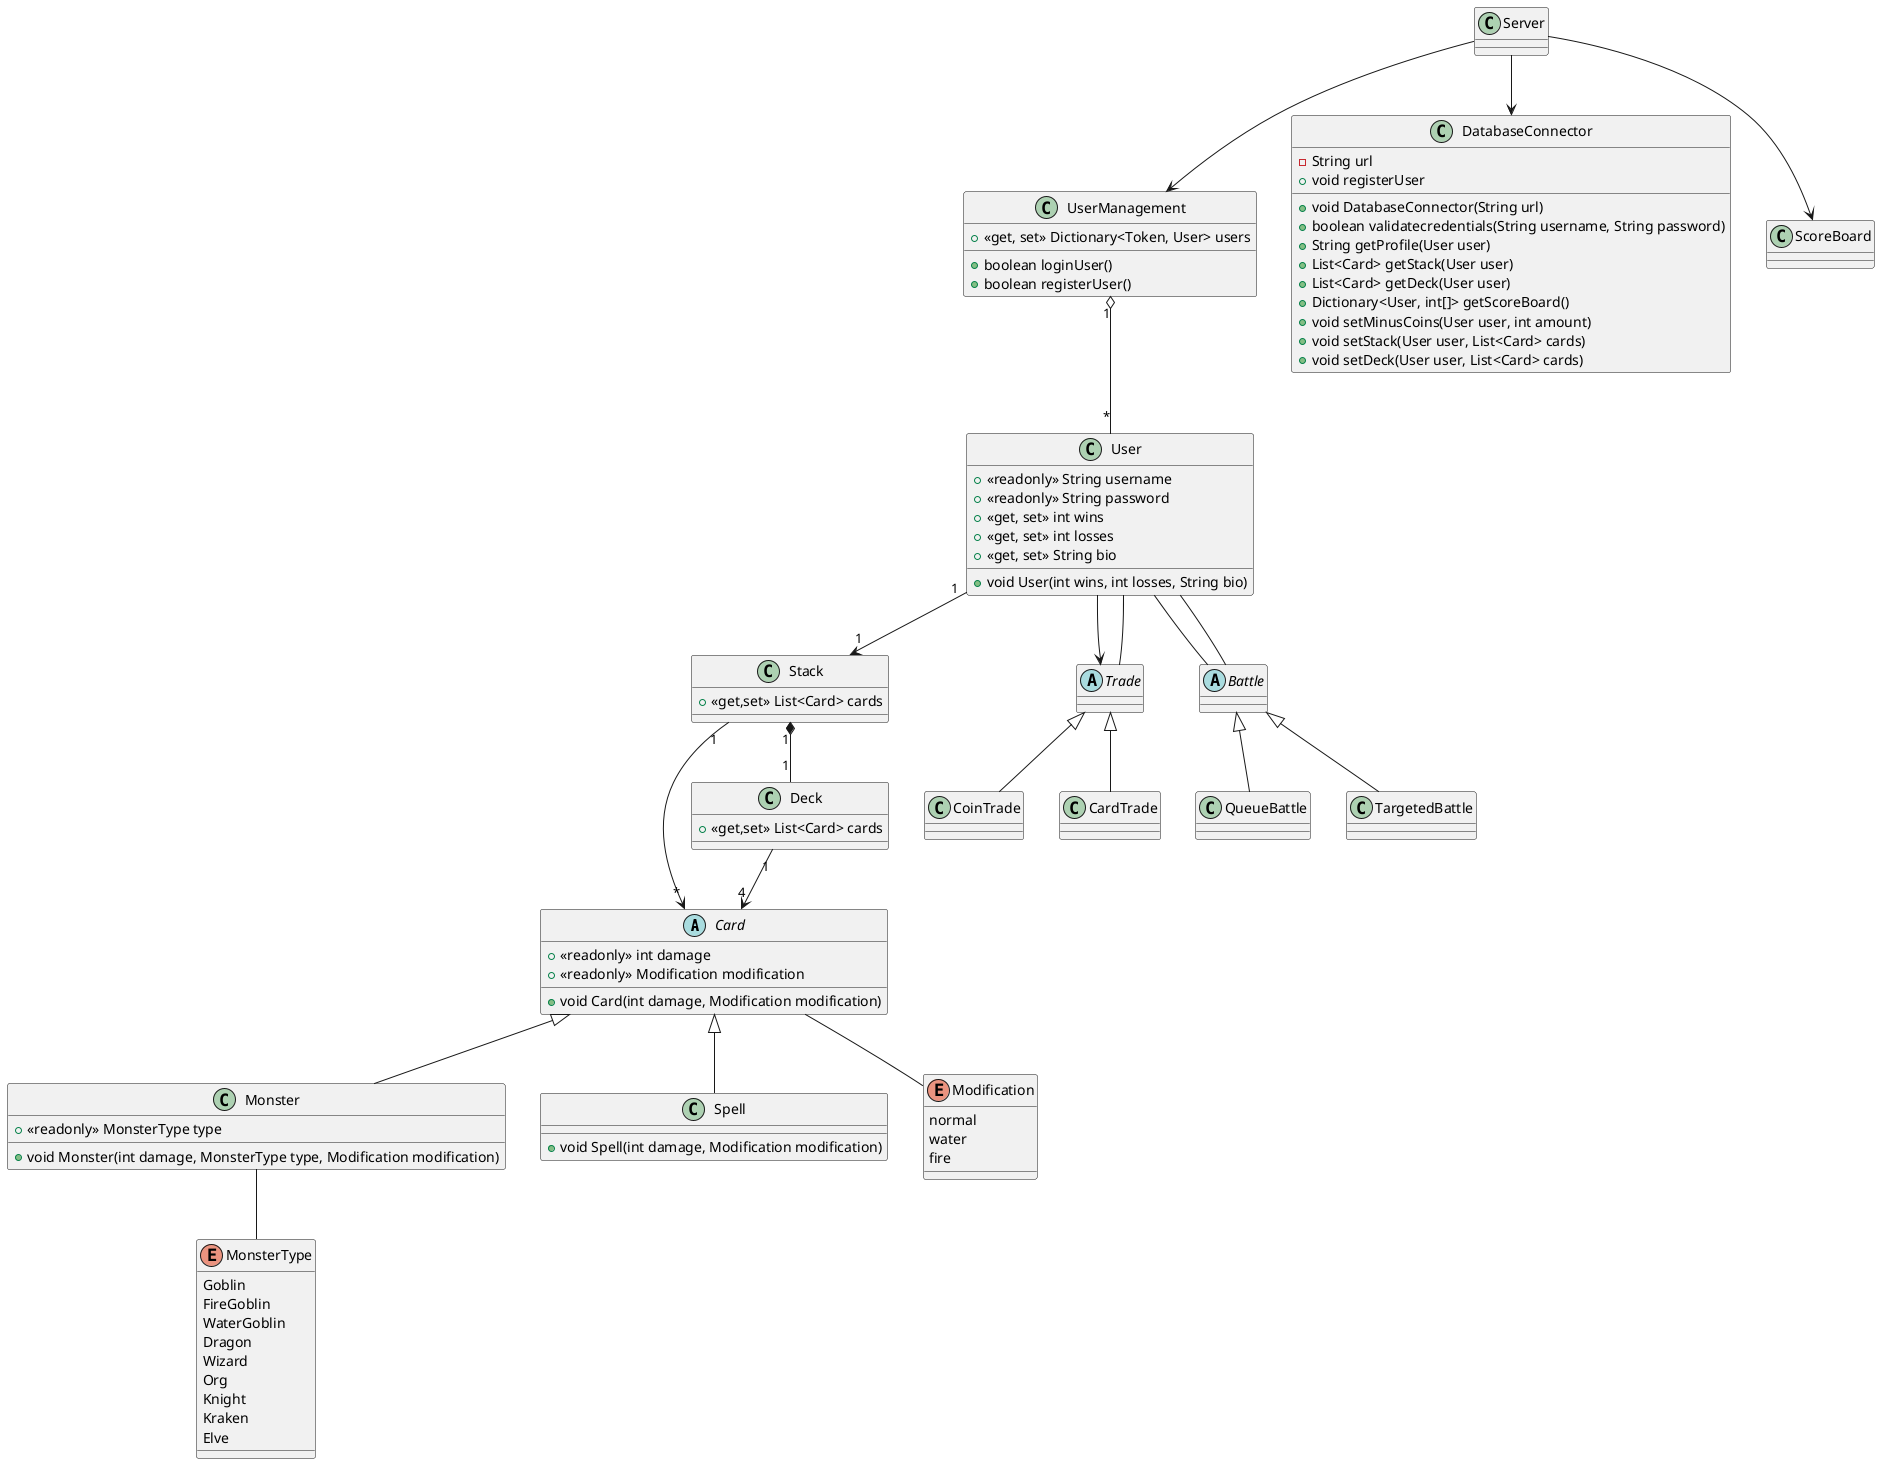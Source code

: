 @startuml MonsterTradingCardsGame

Card <|-- Monster
Card <|-- Spell

UserManagement "1" o-- "*" User

User "1" --> "1" Stack

Stack "1" *-- "1" Deck

Stack "1" --> "*" Card

Deck "1" --> "4" Card

Server --> DatabaseConnector
Server --> UserManagement
Server --> ScoreBoard

Trade <|-- CoinTrade
Trade <|-- CardTrade

Monster -- MonsterType
Card -- Modification
User --> Trade
Trade -- User

User -- Battle
Battle -- User

Battle <|-- QueueBattle
Battle <|-- TargetedBattle

class Server {
    

}

abstract class Card {
    + <<readonly>> int damage
    + <<readonly>> Modification modification
    + void Card(int damage, Modification modification)

}
class Monster {
    + <<readonly>> MonsterType type
    + void Monster(int damage, MonsterType type, Modification modification)
}

class Spell {
    + void Spell(int damage, Modification modification)
}

class UserManagement{
    + <<get, set>> Dictionary<Token, User> users
    + boolean loginUser()
    + boolean registerUser()
}

class User{
    + <<readonly>> String username
    + <<readonly>> String password
    + <<get, set>> int wins
    + <<get, set>> int losses
    + <<get, set>> String bio

    + void User(int wins, int losses, String bio)
}

class Stack{
    + <<get,set>> List<Card> cards
}

class Deck{
    + <<get,set>> List<Card> cards
}

enum Modification {
    normal
    water
    fire
}

abstract class Trade{

}

class CardTrade{}

class CoinTrade{
}




class ScoreBoard{

}

enum MonsterType{
    Goblin
    FireGoblin
    WaterGoblin
    Dragon
    Wizard
    Org
    Knight
    Kraken
    Elve
}


abstract class Battle{}

class QueueBattle{}

class TargetedBattle{}

class DatabaseConnector {
    - String url
    + void DatabaseConnector(String url)
    + boolean validatecredentials(String username, String password)
    + String getProfile(User user)
    + List<Card> getStack(User user)
    + List<Card> getDeck(User user)
    + Dictionary<User, int[]> getScoreBoard() 
    + void registerUser
    + void setMinusCoins(User user, int amount)
    + void setStack(User user, List<Card> cards)
    + void setDeck(User user, List<Card> cards)
}

@enduml